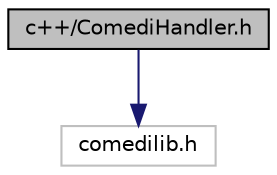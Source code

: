 digraph "c++/ComediHandler.h"
{
 // LATEX_PDF_SIZE
  bgcolor="transparent";
  edge [fontname="Helvetica",fontsize="10",labelfontname="Helvetica",labelfontsize="10"];
  node [fontname="Helvetica",fontsize="10",shape=record];
  Node1 [label="c++/ComediHandler.h",height=0.2,width=0.4,color="black", fillcolor="grey75", style="filled", fontcolor="black",tooltip="The header file of the ComdeiHandler class."];
  Node1 -> Node2 [color="midnightblue",fontsize="10",style="solid",fontname="Helvetica"];
  Node2 [label="comedilib.h",height=0.2,width=0.4,color="grey75",tooltip=" "];
}
